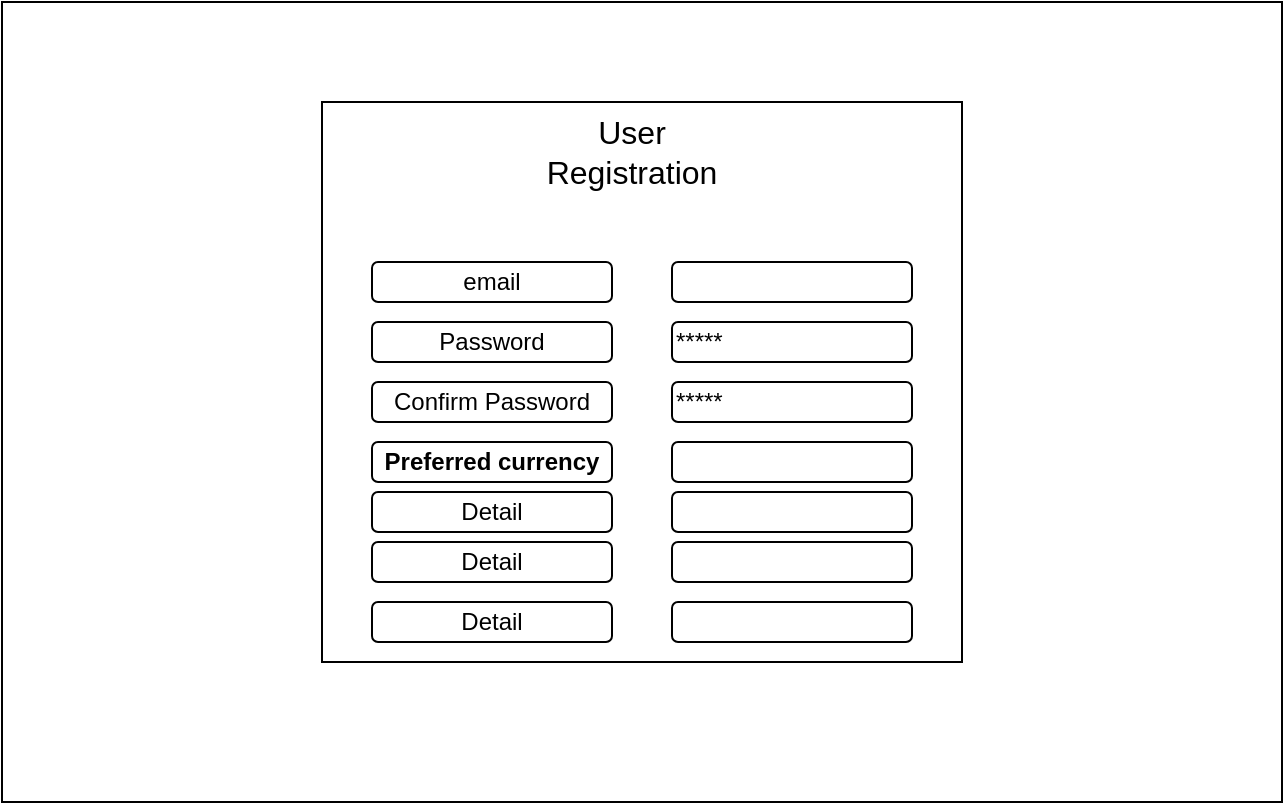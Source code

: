 <mxfile version="21.7.1" type="github">
  <diagram name="Page-1" id="3QgAkdv_Cc53_SK-UlMV">
    <mxGraphModel dx="1434" dy="774" grid="1" gridSize="10" guides="1" tooltips="1" connect="1" arrows="1" fold="1" page="1" pageScale="1" pageWidth="850" pageHeight="1100" math="0" shadow="0">
      <root>
        <mxCell id="0" />
        <mxCell id="1" parent="0" />
        <mxCell id="e0YRE8lAuUnDg_VTwqTF-1" value="" style="rounded=0;whiteSpace=wrap;html=1;fillColor=none;" parent="1" vertex="1">
          <mxGeometry x="105" y="120" width="640" height="400" as="geometry" />
        </mxCell>
        <mxCell id="e0YRE8lAuUnDg_VTwqTF-13" value="" style="rounded=0;whiteSpace=wrap;html=1;fillColor=none;" parent="1" vertex="1">
          <mxGeometry x="265" y="170" width="320" height="280" as="geometry" />
        </mxCell>
        <mxCell id="e0YRE8lAuUnDg_VTwqTF-2" value="" style="rounded=1;whiteSpace=wrap;html=1;" parent="1" vertex="1">
          <mxGeometry x="440" y="250" width="120" height="20" as="geometry" />
        </mxCell>
        <mxCell id="e0YRE8lAuUnDg_VTwqTF-3" value="&lt;div align=&quot;left&quot;&gt;*****&lt;/div&gt;" style="rounded=1;whiteSpace=wrap;html=1;align=left;" parent="1" vertex="1">
          <mxGeometry x="440" y="280" width="120" height="20" as="geometry" />
        </mxCell>
        <mxCell id="e0YRE8lAuUnDg_VTwqTF-10" value="&lt;div align=&quot;left&quot;&gt;*****&lt;/div&gt;" style="rounded=1;whiteSpace=wrap;html=1;align=left;" parent="1" vertex="1">
          <mxGeometry x="440" y="310" width="120" height="20" as="geometry" />
        </mxCell>
        <mxCell id="e0YRE8lAuUnDg_VTwqTF-14" value="User Registration" style="rounded=0;whiteSpace=wrap;html=1;fillColor=none;strokeColor=none;fontSize=16;" parent="1" vertex="1">
          <mxGeometry x="360" y="180" width="120" height="30" as="geometry" />
        </mxCell>
        <mxCell id="e0YRE8lAuUnDg_VTwqTF-18" value="Password" style="rounded=1;whiteSpace=wrap;html=1;fillColor=none;" parent="1" vertex="1">
          <mxGeometry x="290" y="280" width="120" height="20" as="geometry" />
        </mxCell>
        <mxCell id="e0YRE8lAuUnDg_VTwqTF-19" value="Confirm Password" style="rounded=1;whiteSpace=wrap;html=1;fillColor=none;" parent="1" vertex="1">
          <mxGeometry x="290" y="310" width="120" height="20" as="geometry" />
        </mxCell>
        <mxCell id="e0YRE8lAuUnDg_VTwqTF-24" value="email" style="rounded=1;whiteSpace=wrap;html=1;fillColor=none;" parent="1" vertex="1">
          <mxGeometry x="290" y="250" width="120" height="20" as="geometry" />
        </mxCell>
        <mxCell id="e0YRE8lAuUnDg_VTwqTF-28" value="Detail" style="rounded=1;whiteSpace=wrap;html=1;fontStyle=0;fontColor=#000000;" parent="1" vertex="1">
          <mxGeometry x="290" y="390" width="120" height="20" as="geometry" />
        </mxCell>
        <mxCell id="ZI5Be9hAX_5NIES8tJqD-1" value="" style="rounded=1;whiteSpace=wrap;html=1;" vertex="1" parent="1">
          <mxGeometry x="440" y="390" width="120" height="20" as="geometry" />
        </mxCell>
        <mxCell id="ZI5Be9hAX_5NIES8tJqD-2" value="&lt;div&gt;Preferred currency&lt;/div&gt;" style="rounded=1;whiteSpace=wrap;html=1;fontStyle=1;fontColor=#000000;" vertex="1" parent="1">
          <mxGeometry x="290" y="340" width="120" height="20" as="geometry" />
        </mxCell>
        <mxCell id="ZI5Be9hAX_5NIES8tJqD-3" value="" style="rounded=1;whiteSpace=wrap;html=1;" vertex="1" parent="1">
          <mxGeometry x="440" y="340" width="120" height="20" as="geometry" />
        </mxCell>
        <mxCell id="ZI5Be9hAX_5NIES8tJqD-4" value="Detail" style="rounded=1;whiteSpace=wrap;html=1;fontStyle=0;fontColor=#000000;" vertex="1" parent="1">
          <mxGeometry x="290" y="420" width="120" height="20" as="geometry" />
        </mxCell>
        <mxCell id="ZI5Be9hAX_5NIES8tJqD-5" value="" style="rounded=1;whiteSpace=wrap;html=1;" vertex="1" parent="1">
          <mxGeometry x="440" y="420" width="120" height="20" as="geometry" />
        </mxCell>
        <mxCell id="ZI5Be9hAX_5NIES8tJqD-6" value="Detail" style="rounded=1;whiteSpace=wrap;html=1;fontStyle=0;fontColor=#000000;" vertex="1" parent="1">
          <mxGeometry x="290" y="365" width="120" height="20" as="geometry" />
        </mxCell>
        <mxCell id="ZI5Be9hAX_5NIES8tJqD-7" value="" style="rounded=1;whiteSpace=wrap;html=1;" vertex="1" parent="1">
          <mxGeometry x="440" y="365" width="120" height="20" as="geometry" />
        </mxCell>
      </root>
    </mxGraphModel>
  </diagram>
</mxfile>
